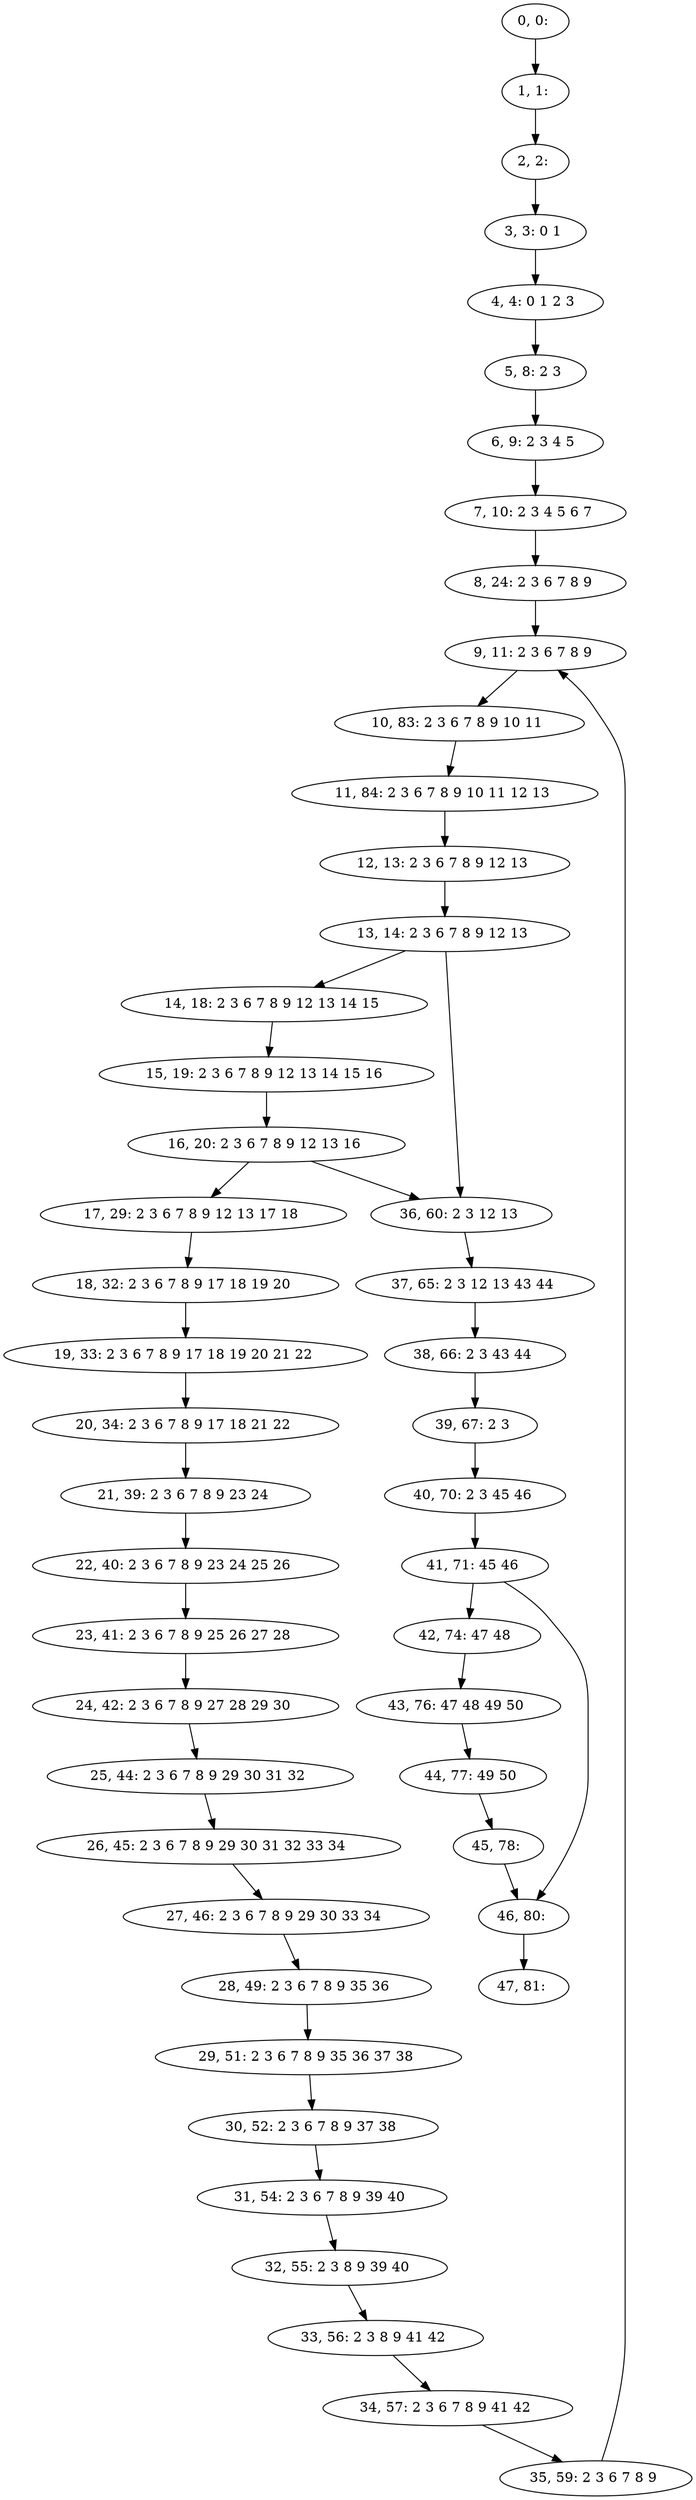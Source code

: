 digraph G {
0[label="0, 0: "];
1[label="1, 1: "];
2[label="2, 2: "];
3[label="3, 3: 0 1 "];
4[label="4, 4: 0 1 2 3 "];
5[label="5, 8: 2 3 "];
6[label="6, 9: 2 3 4 5 "];
7[label="7, 10: 2 3 4 5 6 7 "];
8[label="8, 24: 2 3 6 7 8 9 "];
9[label="9, 11: 2 3 6 7 8 9 "];
10[label="10, 83: 2 3 6 7 8 9 10 11 "];
11[label="11, 84: 2 3 6 7 8 9 10 11 12 13 "];
12[label="12, 13: 2 3 6 7 8 9 12 13 "];
13[label="13, 14: 2 3 6 7 8 9 12 13 "];
14[label="14, 18: 2 3 6 7 8 9 12 13 14 15 "];
15[label="15, 19: 2 3 6 7 8 9 12 13 14 15 16 "];
16[label="16, 20: 2 3 6 7 8 9 12 13 16 "];
17[label="17, 29: 2 3 6 7 8 9 12 13 17 18 "];
18[label="18, 32: 2 3 6 7 8 9 17 18 19 20 "];
19[label="19, 33: 2 3 6 7 8 9 17 18 19 20 21 22 "];
20[label="20, 34: 2 3 6 7 8 9 17 18 21 22 "];
21[label="21, 39: 2 3 6 7 8 9 23 24 "];
22[label="22, 40: 2 3 6 7 8 9 23 24 25 26 "];
23[label="23, 41: 2 3 6 7 8 9 25 26 27 28 "];
24[label="24, 42: 2 3 6 7 8 9 27 28 29 30 "];
25[label="25, 44: 2 3 6 7 8 9 29 30 31 32 "];
26[label="26, 45: 2 3 6 7 8 9 29 30 31 32 33 34 "];
27[label="27, 46: 2 3 6 7 8 9 29 30 33 34 "];
28[label="28, 49: 2 3 6 7 8 9 35 36 "];
29[label="29, 51: 2 3 6 7 8 9 35 36 37 38 "];
30[label="30, 52: 2 3 6 7 8 9 37 38 "];
31[label="31, 54: 2 3 6 7 8 9 39 40 "];
32[label="32, 55: 2 3 8 9 39 40 "];
33[label="33, 56: 2 3 8 9 41 42 "];
34[label="34, 57: 2 3 6 7 8 9 41 42 "];
35[label="35, 59: 2 3 6 7 8 9 "];
36[label="36, 60: 2 3 12 13 "];
37[label="37, 65: 2 3 12 13 43 44 "];
38[label="38, 66: 2 3 43 44 "];
39[label="39, 67: 2 3 "];
40[label="40, 70: 2 3 45 46 "];
41[label="41, 71: 45 46 "];
42[label="42, 74: 47 48 "];
43[label="43, 76: 47 48 49 50 "];
44[label="44, 77: 49 50 "];
45[label="45, 78: "];
46[label="46, 80: "];
47[label="47, 81: "];
0->1 ;
1->2 ;
2->3 ;
3->4 ;
4->5 ;
5->6 ;
6->7 ;
7->8 ;
8->9 ;
9->10 ;
10->11 ;
11->12 ;
12->13 ;
13->14 ;
13->36 ;
14->15 ;
15->16 ;
16->17 ;
16->36 ;
17->18 ;
18->19 ;
19->20 ;
20->21 ;
21->22 ;
22->23 ;
23->24 ;
24->25 ;
25->26 ;
26->27 ;
27->28 ;
28->29 ;
29->30 ;
30->31 ;
31->32 ;
32->33 ;
33->34 ;
34->35 ;
35->9 ;
36->37 ;
37->38 ;
38->39 ;
39->40 ;
40->41 ;
41->42 ;
41->46 ;
42->43 ;
43->44 ;
44->45 ;
45->46 ;
46->47 ;
}
